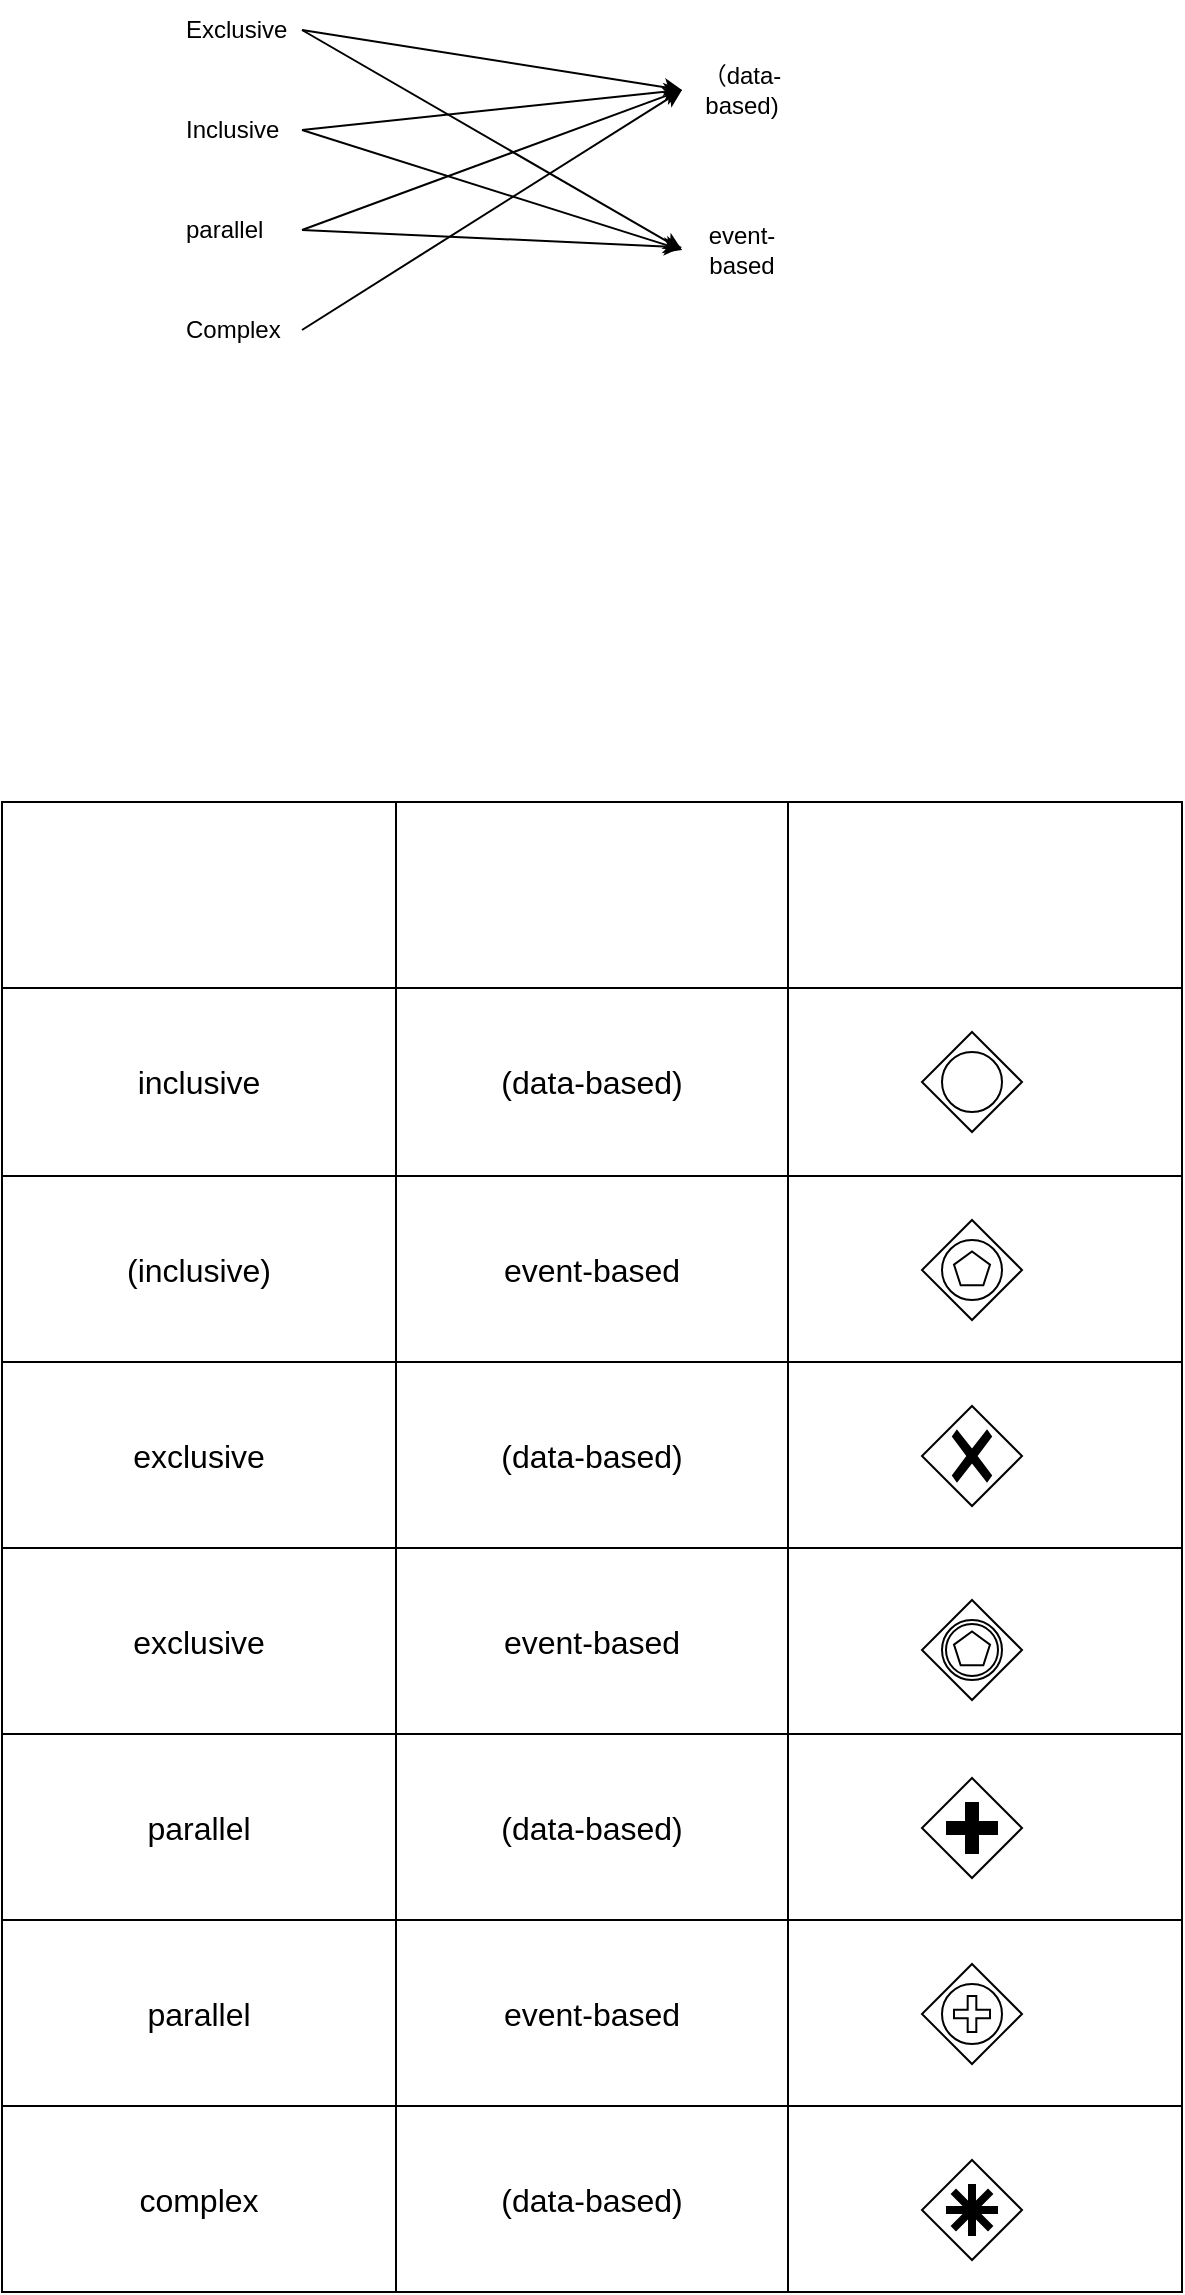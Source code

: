 <mxfile version="28.1.1">
  <diagram name="第 1 页" id="fpjHUGeWFgJO3u0eONFH">
    <mxGraphModel dx="1181" dy="1826" grid="1" gridSize="10" guides="1" tooltips="1" connect="1" arrows="1" fold="1" page="1" pageScale="1" pageWidth="827" pageHeight="1169" math="0" shadow="0">
      <root>
        <mxCell id="0" />
        <mxCell id="1" parent="0" />
        <mxCell id="_9-_yLNkosfX2d1F4S1_-5" value="" style="shape=table;startSize=0;container=1;collapsible=0;childLayout=tableLayout;fontSize=16;" parent="1" vertex="1">
          <mxGeometry x="30" y="231" width="590" height="745" as="geometry" />
        </mxCell>
        <mxCell id="_9-_yLNkosfX2d1F4S1_-6" value="" style="shape=tableRow;horizontal=0;startSize=0;swimlaneHead=0;swimlaneBody=0;strokeColor=inherit;top=0;left=0;bottom=0;right=0;collapsible=0;dropTarget=0;fillColor=none;points=[[0,0.5],[1,0.5]];portConstraint=eastwest;fontSize=16;" parent="_9-_yLNkosfX2d1F4S1_-5" vertex="1">
          <mxGeometry width="590" height="93" as="geometry" />
        </mxCell>
        <mxCell id="_9-_yLNkosfX2d1F4S1_-7" value="" style="shape=partialRectangle;html=1;whiteSpace=wrap;connectable=0;strokeColor=inherit;overflow=hidden;fillColor=none;top=0;left=0;bottom=0;right=0;pointerEvents=1;fontSize=16;" parent="_9-_yLNkosfX2d1F4S1_-6" vertex="1">
          <mxGeometry width="197" height="93" as="geometry">
            <mxRectangle width="197" height="93" as="alternateBounds" />
          </mxGeometry>
        </mxCell>
        <mxCell id="_9-_yLNkosfX2d1F4S1_-8" value="" style="shape=partialRectangle;html=1;whiteSpace=wrap;connectable=0;strokeColor=inherit;overflow=hidden;fillColor=none;top=0;left=0;bottom=0;right=0;pointerEvents=1;fontSize=16;" parent="_9-_yLNkosfX2d1F4S1_-6" vertex="1">
          <mxGeometry x="197" width="196" height="93" as="geometry">
            <mxRectangle width="196" height="93" as="alternateBounds" />
          </mxGeometry>
        </mxCell>
        <mxCell id="_9-_yLNkosfX2d1F4S1_-9" value="" style="shape=partialRectangle;html=1;whiteSpace=wrap;connectable=0;strokeColor=inherit;overflow=hidden;fillColor=none;top=0;left=0;bottom=0;right=0;pointerEvents=1;fontSize=16;" parent="_9-_yLNkosfX2d1F4S1_-6" vertex="1">
          <mxGeometry x="393" width="197" height="93" as="geometry">
            <mxRectangle width="197" height="93" as="alternateBounds" />
          </mxGeometry>
        </mxCell>
        <mxCell id="_9-_yLNkosfX2d1F4S1_-10" value="" style="shape=tableRow;horizontal=0;startSize=0;swimlaneHead=0;swimlaneBody=0;strokeColor=inherit;top=0;left=0;bottom=0;right=0;collapsible=0;dropTarget=0;fillColor=none;points=[[0,0.5],[1,0.5]];portConstraint=eastwest;fontSize=16;" parent="_9-_yLNkosfX2d1F4S1_-5" vertex="1">
          <mxGeometry y="93" width="590" height="94" as="geometry" />
        </mxCell>
        <mxCell id="_9-_yLNkosfX2d1F4S1_-11" value="inclusive" style="shape=partialRectangle;html=1;whiteSpace=wrap;connectable=0;strokeColor=inherit;overflow=hidden;fillColor=none;top=0;left=0;bottom=0;right=0;pointerEvents=1;fontSize=16;" parent="_9-_yLNkosfX2d1F4S1_-10" vertex="1">
          <mxGeometry width="197" height="94" as="geometry">
            <mxRectangle width="197" height="94" as="alternateBounds" />
          </mxGeometry>
        </mxCell>
        <mxCell id="_9-_yLNkosfX2d1F4S1_-12" value="(data-based)" style="shape=partialRectangle;html=1;whiteSpace=wrap;connectable=0;strokeColor=inherit;overflow=hidden;fillColor=none;top=0;left=0;bottom=0;right=0;pointerEvents=1;fontSize=16;" parent="_9-_yLNkosfX2d1F4S1_-10" vertex="1">
          <mxGeometry x="197" width="196" height="94" as="geometry">
            <mxRectangle width="196" height="94" as="alternateBounds" />
          </mxGeometry>
        </mxCell>
        <mxCell id="_9-_yLNkosfX2d1F4S1_-13" value="" style="shape=partialRectangle;html=1;whiteSpace=wrap;connectable=0;strokeColor=inherit;overflow=hidden;fillColor=none;top=0;left=0;bottom=0;right=0;pointerEvents=1;fontSize=16;" parent="_9-_yLNkosfX2d1F4S1_-10" vertex="1">
          <mxGeometry x="393" width="197" height="94" as="geometry">
            <mxRectangle width="197" height="94" as="alternateBounds" />
          </mxGeometry>
        </mxCell>
        <mxCell id="_9-_yLNkosfX2d1F4S1_-22" value="" style="shape=tableRow;horizontal=0;startSize=0;swimlaneHead=0;swimlaneBody=0;strokeColor=inherit;top=0;left=0;bottom=0;right=0;collapsible=0;dropTarget=0;fillColor=none;points=[[0,0.5],[1,0.5]];portConstraint=eastwest;fontSize=16;" parent="_9-_yLNkosfX2d1F4S1_-5" vertex="1">
          <mxGeometry y="187" width="590" height="93" as="geometry" />
        </mxCell>
        <mxCell id="_9-_yLNkosfX2d1F4S1_-23" value="(inclusive)" style="shape=partialRectangle;html=1;whiteSpace=wrap;connectable=0;strokeColor=inherit;overflow=hidden;fillColor=none;top=0;left=0;bottom=0;right=0;pointerEvents=1;fontSize=16;" parent="_9-_yLNkosfX2d1F4S1_-22" vertex="1">
          <mxGeometry width="197" height="93" as="geometry">
            <mxRectangle width="197" height="93" as="alternateBounds" />
          </mxGeometry>
        </mxCell>
        <mxCell id="_9-_yLNkosfX2d1F4S1_-24" value="event-based" style="shape=partialRectangle;html=1;whiteSpace=wrap;connectable=0;strokeColor=inherit;overflow=hidden;fillColor=none;top=0;left=0;bottom=0;right=0;pointerEvents=1;fontSize=16;" parent="_9-_yLNkosfX2d1F4S1_-22" vertex="1">
          <mxGeometry x="197" width="196" height="93" as="geometry">
            <mxRectangle width="196" height="93" as="alternateBounds" />
          </mxGeometry>
        </mxCell>
        <mxCell id="_9-_yLNkosfX2d1F4S1_-25" value="" style="shape=partialRectangle;html=1;whiteSpace=wrap;connectable=0;strokeColor=inherit;overflow=hidden;fillColor=none;top=0;left=0;bottom=0;right=0;pointerEvents=1;fontSize=16;" parent="_9-_yLNkosfX2d1F4S1_-22" vertex="1">
          <mxGeometry x="393" width="197" height="93" as="geometry">
            <mxRectangle width="197" height="93" as="alternateBounds" />
          </mxGeometry>
        </mxCell>
        <mxCell id="_9-_yLNkosfX2d1F4S1_-18" value="" style="shape=tableRow;horizontal=0;startSize=0;swimlaneHead=0;swimlaneBody=0;strokeColor=inherit;top=0;left=0;bottom=0;right=0;collapsible=0;dropTarget=0;fillColor=none;points=[[0,0.5],[1,0.5]];portConstraint=eastwest;fontSize=16;" parent="_9-_yLNkosfX2d1F4S1_-5" vertex="1">
          <mxGeometry y="280" width="590" height="93" as="geometry" />
        </mxCell>
        <mxCell id="_9-_yLNkosfX2d1F4S1_-19" value="exclusive" style="shape=partialRectangle;html=1;whiteSpace=wrap;connectable=0;strokeColor=inherit;overflow=hidden;fillColor=none;top=0;left=0;bottom=0;right=0;pointerEvents=1;fontSize=16;" parent="_9-_yLNkosfX2d1F4S1_-18" vertex="1">
          <mxGeometry width="197" height="93" as="geometry">
            <mxRectangle width="197" height="93" as="alternateBounds" />
          </mxGeometry>
        </mxCell>
        <mxCell id="_9-_yLNkosfX2d1F4S1_-20" value="(data-based)" style="shape=partialRectangle;html=1;whiteSpace=wrap;connectable=0;strokeColor=inherit;overflow=hidden;fillColor=none;top=0;left=0;bottom=0;right=0;pointerEvents=1;fontSize=16;" parent="_9-_yLNkosfX2d1F4S1_-18" vertex="1">
          <mxGeometry x="197" width="196" height="93" as="geometry">
            <mxRectangle width="196" height="93" as="alternateBounds" />
          </mxGeometry>
        </mxCell>
        <mxCell id="_9-_yLNkosfX2d1F4S1_-21" value="" style="shape=partialRectangle;html=1;whiteSpace=wrap;connectable=0;strokeColor=inherit;overflow=hidden;fillColor=none;top=0;left=0;bottom=0;right=0;pointerEvents=1;fontSize=16;" parent="_9-_yLNkosfX2d1F4S1_-18" vertex="1">
          <mxGeometry x="393" width="197" height="93" as="geometry">
            <mxRectangle width="197" height="93" as="alternateBounds" />
          </mxGeometry>
        </mxCell>
        <mxCell id="_9-_yLNkosfX2d1F4S1_-30" value="" style="shape=tableRow;horizontal=0;startSize=0;swimlaneHead=0;swimlaneBody=0;strokeColor=inherit;top=0;left=0;bottom=0;right=0;collapsible=0;dropTarget=0;fillColor=none;points=[[0,0.5],[1,0.5]];portConstraint=eastwest;fontSize=16;" parent="_9-_yLNkosfX2d1F4S1_-5" vertex="1">
          <mxGeometry y="373" width="590" height="93" as="geometry" />
        </mxCell>
        <mxCell id="_9-_yLNkosfX2d1F4S1_-31" value="exclusive" style="shape=partialRectangle;html=1;whiteSpace=wrap;connectable=0;strokeColor=inherit;overflow=hidden;fillColor=none;top=0;left=0;bottom=0;right=0;pointerEvents=1;fontSize=16;" parent="_9-_yLNkosfX2d1F4S1_-30" vertex="1">
          <mxGeometry width="197" height="93" as="geometry">
            <mxRectangle width="197" height="93" as="alternateBounds" />
          </mxGeometry>
        </mxCell>
        <mxCell id="_9-_yLNkosfX2d1F4S1_-32" value="event-based" style="shape=partialRectangle;html=1;whiteSpace=wrap;connectable=0;strokeColor=inherit;overflow=hidden;fillColor=none;top=0;left=0;bottom=0;right=0;pointerEvents=1;fontSize=16;" parent="_9-_yLNkosfX2d1F4S1_-30" vertex="1">
          <mxGeometry x="197" width="196" height="93" as="geometry">
            <mxRectangle width="196" height="93" as="alternateBounds" />
          </mxGeometry>
        </mxCell>
        <mxCell id="_9-_yLNkosfX2d1F4S1_-33" value="" style="shape=partialRectangle;html=1;whiteSpace=wrap;connectable=0;strokeColor=inherit;overflow=hidden;fillColor=none;top=0;left=0;bottom=0;right=0;pointerEvents=1;fontSize=16;" parent="_9-_yLNkosfX2d1F4S1_-30" vertex="1">
          <mxGeometry x="393" width="197" height="93" as="geometry">
            <mxRectangle width="197" height="93" as="alternateBounds" />
          </mxGeometry>
        </mxCell>
        <mxCell id="_9-_yLNkosfX2d1F4S1_-26" value="" style="shape=tableRow;horizontal=0;startSize=0;swimlaneHead=0;swimlaneBody=0;strokeColor=inherit;top=0;left=0;bottom=0;right=0;collapsible=0;dropTarget=0;fillColor=none;points=[[0,0.5],[1,0.5]];portConstraint=eastwest;fontSize=16;" parent="_9-_yLNkosfX2d1F4S1_-5" vertex="1">
          <mxGeometry y="466" width="590" height="93" as="geometry" />
        </mxCell>
        <mxCell id="_9-_yLNkosfX2d1F4S1_-27" value="parallel" style="shape=partialRectangle;html=1;whiteSpace=wrap;connectable=0;strokeColor=inherit;overflow=hidden;fillColor=none;top=0;left=0;bottom=0;right=0;pointerEvents=1;fontSize=16;" parent="_9-_yLNkosfX2d1F4S1_-26" vertex="1">
          <mxGeometry width="197" height="93" as="geometry">
            <mxRectangle width="197" height="93" as="alternateBounds" />
          </mxGeometry>
        </mxCell>
        <mxCell id="_9-_yLNkosfX2d1F4S1_-28" value="(data-based)" style="shape=partialRectangle;html=1;whiteSpace=wrap;connectable=0;strokeColor=inherit;overflow=hidden;fillColor=none;top=0;left=0;bottom=0;right=0;pointerEvents=1;fontSize=16;" parent="_9-_yLNkosfX2d1F4S1_-26" vertex="1">
          <mxGeometry x="197" width="196" height="93" as="geometry">
            <mxRectangle width="196" height="93" as="alternateBounds" />
          </mxGeometry>
        </mxCell>
        <mxCell id="_9-_yLNkosfX2d1F4S1_-29" value="" style="shape=partialRectangle;html=1;whiteSpace=wrap;connectable=0;strokeColor=inherit;overflow=hidden;fillColor=none;top=0;left=0;bottom=0;right=0;pointerEvents=1;fontSize=16;" parent="_9-_yLNkosfX2d1F4S1_-26" vertex="1">
          <mxGeometry x="393" width="197" height="93" as="geometry">
            <mxRectangle width="197" height="93" as="alternateBounds" />
          </mxGeometry>
        </mxCell>
        <mxCell id="_9-_yLNkosfX2d1F4S1_-34" value="" style="shape=tableRow;horizontal=0;startSize=0;swimlaneHead=0;swimlaneBody=0;strokeColor=inherit;top=0;left=0;bottom=0;right=0;collapsible=0;dropTarget=0;fillColor=none;points=[[0,0.5],[1,0.5]];portConstraint=eastwest;fontSize=16;" parent="_9-_yLNkosfX2d1F4S1_-5" vertex="1">
          <mxGeometry y="559" width="590" height="93" as="geometry" />
        </mxCell>
        <mxCell id="_9-_yLNkosfX2d1F4S1_-35" value="parallel" style="shape=partialRectangle;html=1;whiteSpace=wrap;connectable=0;strokeColor=inherit;overflow=hidden;fillColor=none;top=0;left=0;bottom=0;right=0;pointerEvents=1;fontSize=16;" parent="_9-_yLNkosfX2d1F4S1_-34" vertex="1">
          <mxGeometry width="197" height="93" as="geometry">
            <mxRectangle width="197" height="93" as="alternateBounds" />
          </mxGeometry>
        </mxCell>
        <mxCell id="_9-_yLNkosfX2d1F4S1_-36" value="event-based" style="shape=partialRectangle;html=1;whiteSpace=wrap;connectable=0;strokeColor=inherit;overflow=hidden;fillColor=none;top=0;left=0;bottom=0;right=0;pointerEvents=1;fontSize=16;" parent="_9-_yLNkosfX2d1F4S1_-34" vertex="1">
          <mxGeometry x="197" width="196" height="93" as="geometry">
            <mxRectangle width="196" height="93" as="alternateBounds" />
          </mxGeometry>
        </mxCell>
        <mxCell id="_9-_yLNkosfX2d1F4S1_-37" value="" style="shape=partialRectangle;html=1;whiteSpace=wrap;connectable=0;strokeColor=inherit;overflow=hidden;fillColor=none;top=0;left=0;bottom=0;right=0;pointerEvents=1;fontSize=16;" parent="_9-_yLNkosfX2d1F4S1_-34" vertex="1">
          <mxGeometry x="393" width="197" height="93" as="geometry">
            <mxRectangle width="197" height="93" as="alternateBounds" />
          </mxGeometry>
        </mxCell>
        <mxCell id="_9-_yLNkosfX2d1F4S1_-14" value="" style="shape=tableRow;horizontal=0;startSize=0;swimlaneHead=0;swimlaneBody=0;strokeColor=inherit;top=0;left=0;bottom=0;right=0;collapsible=0;dropTarget=0;fillColor=none;points=[[0,0.5],[1,0.5]];portConstraint=eastwest;fontSize=16;" parent="_9-_yLNkosfX2d1F4S1_-5" vertex="1">
          <mxGeometry y="652" width="590" height="93" as="geometry" />
        </mxCell>
        <mxCell id="_9-_yLNkosfX2d1F4S1_-15" value="complex" style="shape=partialRectangle;html=1;whiteSpace=wrap;connectable=0;strokeColor=inherit;overflow=hidden;fillColor=none;top=0;left=0;bottom=0;right=0;pointerEvents=1;fontSize=16;" parent="_9-_yLNkosfX2d1F4S1_-14" vertex="1">
          <mxGeometry width="197" height="93" as="geometry">
            <mxRectangle width="197" height="93" as="alternateBounds" />
          </mxGeometry>
        </mxCell>
        <mxCell id="_9-_yLNkosfX2d1F4S1_-16" value="(data-based)" style="shape=partialRectangle;html=1;whiteSpace=wrap;connectable=0;strokeColor=inherit;overflow=hidden;fillColor=none;top=0;left=0;bottom=0;right=0;pointerEvents=1;fontSize=16;" parent="_9-_yLNkosfX2d1F4S1_-14" vertex="1">
          <mxGeometry x="197" width="196" height="93" as="geometry">
            <mxRectangle width="196" height="93" as="alternateBounds" />
          </mxGeometry>
        </mxCell>
        <mxCell id="_9-_yLNkosfX2d1F4S1_-17" value="" style="shape=partialRectangle;html=1;whiteSpace=wrap;connectable=0;strokeColor=inherit;overflow=hidden;fillColor=none;top=0;left=0;bottom=0;right=0;pointerEvents=1;fontSize=16;" parent="_9-_yLNkosfX2d1F4S1_-14" vertex="1">
          <mxGeometry x="393" width="197" height="93" as="geometry">
            <mxRectangle width="197" height="93" as="alternateBounds" />
          </mxGeometry>
        </mxCell>
        <mxCell id="_9-_yLNkosfX2d1F4S1_-38" value="" style="points=[[0.25,0.25,0],[0.5,0,0],[0.75,0.25,0],[1,0.5,0],[0.75,0.75,0],[0.5,1,0],[0.25,0.75,0],[0,0.5,0]];shape=mxgraph.bpmn.gateway2;html=1;verticalLabelPosition=bottom;labelBackgroundColor=#ffffff;verticalAlign=top;align=center;perimeter=rhombusPerimeter;outlineConnect=0;outline=standard;symbol=general;" parent="1" vertex="1">
          <mxGeometry x="490" y="346" width="50" height="50" as="geometry" />
        </mxCell>
        <mxCell id="_9-_yLNkosfX2d1F4S1_-39" value="" style="points=[[0.25,0.25,0],[0.5,0,0],[0.75,0.25,0],[1,0.5,0],[0.75,0.75,0],[0.5,1,0],[0.25,0.75,0],[0,0.5,0]];shape=mxgraph.bpmn.gateway2;html=1;verticalLabelPosition=bottom;labelBackgroundColor=#ffffff;verticalAlign=top;align=center;perimeter=rhombusPerimeter;outlineConnect=0;outline=standard;symbol=multiple;" parent="1" vertex="1">
          <mxGeometry x="490" y="440" width="50" height="50" as="geometry" />
        </mxCell>
        <mxCell id="_9-_yLNkosfX2d1F4S1_-40" value="" style="points=[[0.25,0.25,0],[0.5,0,0],[0.75,0.25,0],[1,0.5,0],[0.75,0.75,0],[0.5,1,0],[0.25,0.75,0],[0,0.5,0]];shape=mxgraph.bpmn.gateway2;html=1;verticalLabelPosition=bottom;labelBackgroundColor=#ffffff;verticalAlign=top;align=center;perimeter=rhombusPerimeter;outlineConnect=0;outline=none;symbol=none;gwType=exclusive;" parent="1" vertex="1">
          <mxGeometry x="490" y="533" width="50" height="50" as="geometry" />
        </mxCell>
        <mxCell id="_9-_yLNkosfX2d1F4S1_-41" value="" style="points=[[0.25,0.25,0],[0.5,0,0],[0.75,0.25,0],[1,0.5,0],[0.75,0.75,0],[0.5,1,0],[0.25,0.75,0],[0,0.5,0]];shape=mxgraph.bpmn.gateway2;html=1;verticalLabelPosition=bottom;labelBackgroundColor=#ffffff;verticalAlign=top;align=center;perimeter=rhombusPerimeter;outlineConnect=0;outline=catching;symbol=multiple;" parent="1" vertex="1">
          <mxGeometry x="490" y="630" width="50" height="50" as="geometry" />
        </mxCell>
        <mxCell id="_9-_yLNkosfX2d1F4S1_-42" value="" style="points=[[0.25,0.25,0],[0.5,0,0],[0.75,0.25,0],[1,0.5,0],[0.75,0.75,0],[0.5,1,0],[0.25,0.75,0],[0,0.5,0]];shape=mxgraph.bpmn.gateway2;html=1;verticalLabelPosition=bottom;labelBackgroundColor=#ffffff;verticalAlign=top;align=center;perimeter=rhombusPerimeter;outlineConnect=0;outline=none;symbol=none;gwType=parallel;" parent="1" vertex="1">
          <mxGeometry x="490" y="719" width="50" height="50" as="geometry" />
        </mxCell>
        <mxCell id="_9-_yLNkosfX2d1F4S1_-43" value="" style="points=[[0.25,0.25,0],[0.5,0,0],[0.75,0.25,0],[1,0.5,0],[0.75,0.75,0],[0.5,1,0],[0.25,0.75,0],[0,0.5,0]];shape=mxgraph.bpmn.gateway2;html=1;verticalLabelPosition=bottom;labelBackgroundColor=#ffffff;verticalAlign=top;align=center;perimeter=rhombusPerimeter;outlineConnect=0;outline=standard;symbol=parallelMultiple;" parent="1" vertex="1">
          <mxGeometry x="490" y="812" width="50" height="50" as="geometry" />
        </mxCell>
        <mxCell id="_9-_yLNkosfX2d1F4S1_-44" value="" style="points=[[0.25,0.25,0],[0.5,0,0],[0.75,0.25,0],[1,0.5,0],[0.75,0.75,0],[0.5,1,0],[0.25,0.75,0],[0,0.5,0]];shape=mxgraph.bpmn.gateway2;html=1;verticalLabelPosition=bottom;labelBackgroundColor=#ffffff;verticalAlign=top;align=center;perimeter=rhombusPerimeter;outlineConnect=0;outline=none;symbol=none;gwType=complex;" parent="1" vertex="1">
          <mxGeometry x="490" y="910" width="50" height="50" as="geometry" />
        </mxCell>
        <mxCell id="_9-_yLNkosfX2d1F4S1_-52" style="rounded=0;orthogonalLoop=1;jettySize=auto;html=1;exitX=1;exitY=0.5;exitDx=0;exitDy=0;entryX=0;entryY=0.5;entryDx=0;entryDy=0;" parent="1" source="_9-_yLNkosfX2d1F4S1_-45" target="_9-_yLNkosfX2d1F4S1_-49" edge="1">
          <mxGeometry relative="1" as="geometry" />
        </mxCell>
        <mxCell id="_9-_yLNkosfX2d1F4S1_-53" style="rounded=0;orthogonalLoop=1;jettySize=auto;html=1;entryX=0;entryY=0.5;entryDx=0;entryDy=0;exitX=1;exitY=0.5;exitDx=0;exitDy=0;" parent="1" source="_9-_yLNkosfX2d1F4S1_-45" target="_9-_yLNkosfX2d1F4S1_-50" edge="1">
          <mxGeometry relative="1" as="geometry" />
        </mxCell>
        <mxCell id="_9-_yLNkosfX2d1F4S1_-45" value="Exclusive" style="text;html=1;align=left;verticalAlign=middle;whiteSpace=wrap;rounded=0;" parent="1" vertex="1">
          <mxGeometry x="120" y="-170" width="60" height="30" as="geometry" />
        </mxCell>
        <mxCell id="_9-_yLNkosfX2d1F4S1_-54" style="edgeStyle=none;shape=connector;rounded=0;orthogonalLoop=1;jettySize=auto;html=1;exitX=1;exitY=0.5;exitDx=0;exitDy=0;entryX=0;entryY=0.5;entryDx=0;entryDy=0;strokeColor=default;align=center;verticalAlign=middle;fontFamily=Helvetica;fontSize=11;fontColor=default;labelBackgroundColor=default;endArrow=classic;" parent="1" source="_9-_yLNkosfX2d1F4S1_-46" target="_9-_yLNkosfX2d1F4S1_-49" edge="1">
          <mxGeometry relative="1" as="geometry" />
        </mxCell>
        <mxCell id="_9-_yLNkosfX2d1F4S1_-55" style="edgeStyle=none;shape=connector;rounded=0;orthogonalLoop=1;jettySize=auto;html=1;entryX=0;entryY=0.5;entryDx=0;entryDy=0;strokeColor=default;align=center;verticalAlign=middle;fontFamily=Helvetica;fontSize=11;fontColor=default;labelBackgroundColor=default;endArrow=classic;exitX=1;exitY=0.5;exitDx=0;exitDy=0;" parent="1" source="_9-_yLNkosfX2d1F4S1_-46" target="_9-_yLNkosfX2d1F4S1_-50" edge="1">
          <mxGeometry relative="1" as="geometry" />
        </mxCell>
        <mxCell id="_9-_yLNkosfX2d1F4S1_-46" value="Inclusive" style="text;html=1;align=left;verticalAlign=middle;whiteSpace=wrap;rounded=0;" parent="1" vertex="1">
          <mxGeometry x="120" y="-120" width="60" height="30" as="geometry" />
        </mxCell>
        <mxCell id="_9-_yLNkosfX2d1F4S1_-56" style="edgeStyle=none;shape=connector;rounded=0;orthogonalLoop=1;jettySize=auto;html=1;entryX=0;entryY=0.5;entryDx=0;entryDy=0;strokeColor=default;align=center;verticalAlign=middle;fontFamily=Helvetica;fontSize=11;fontColor=default;labelBackgroundColor=default;endArrow=classic;exitX=1;exitY=0.5;exitDx=0;exitDy=0;" parent="1" source="_9-_yLNkosfX2d1F4S1_-47" target="_9-_yLNkosfX2d1F4S1_-49" edge="1">
          <mxGeometry relative="1" as="geometry" />
        </mxCell>
        <mxCell id="_9-_yLNkosfX2d1F4S1_-57" style="edgeStyle=none;shape=connector;rounded=0;orthogonalLoop=1;jettySize=auto;html=1;exitX=1;exitY=0.5;exitDx=0;exitDy=0;strokeColor=default;align=center;verticalAlign=middle;fontFamily=Helvetica;fontSize=11;fontColor=default;labelBackgroundColor=default;endArrow=classic;" parent="1" source="_9-_yLNkosfX2d1F4S1_-47" target="_9-_yLNkosfX2d1F4S1_-50" edge="1">
          <mxGeometry relative="1" as="geometry" />
        </mxCell>
        <mxCell id="_9-_yLNkosfX2d1F4S1_-47" value="parallel" style="text;html=1;align=left;verticalAlign=middle;whiteSpace=wrap;rounded=0;" parent="1" vertex="1">
          <mxGeometry x="120" y="-70" width="60" height="30" as="geometry" />
        </mxCell>
        <mxCell id="_9-_yLNkosfX2d1F4S1_-58" style="edgeStyle=none;shape=connector;rounded=0;orthogonalLoop=1;jettySize=auto;html=1;exitX=1;exitY=0.5;exitDx=0;exitDy=0;entryX=0;entryY=0.5;entryDx=0;entryDy=0;strokeColor=default;align=center;verticalAlign=middle;fontFamily=Helvetica;fontSize=11;fontColor=default;labelBackgroundColor=default;endArrow=classic;" parent="1" source="_9-_yLNkosfX2d1F4S1_-48" target="_9-_yLNkosfX2d1F4S1_-49" edge="1">
          <mxGeometry relative="1" as="geometry" />
        </mxCell>
        <mxCell id="_9-_yLNkosfX2d1F4S1_-48" value="Complex" style="text;html=1;align=left;verticalAlign=middle;whiteSpace=wrap;rounded=0;" parent="1" vertex="1">
          <mxGeometry x="120" y="-20" width="60" height="30" as="geometry" />
        </mxCell>
        <mxCell id="_9-_yLNkosfX2d1F4S1_-49" value="（data-based)" style="text;html=1;align=center;verticalAlign=middle;whiteSpace=wrap;rounded=0;" parent="1" vertex="1">
          <mxGeometry x="370" y="-140" width="60" height="30" as="geometry" />
        </mxCell>
        <mxCell id="_9-_yLNkosfX2d1F4S1_-50" value="event-based" style="text;html=1;align=center;verticalAlign=middle;whiteSpace=wrap;rounded=0;" parent="1" vertex="1">
          <mxGeometry x="370" y="-60" width="60" height="30" as="geometry" />
        </mxCell>
      </root>
    </mxGraphModel>
  </diagram>
</mxfile>
